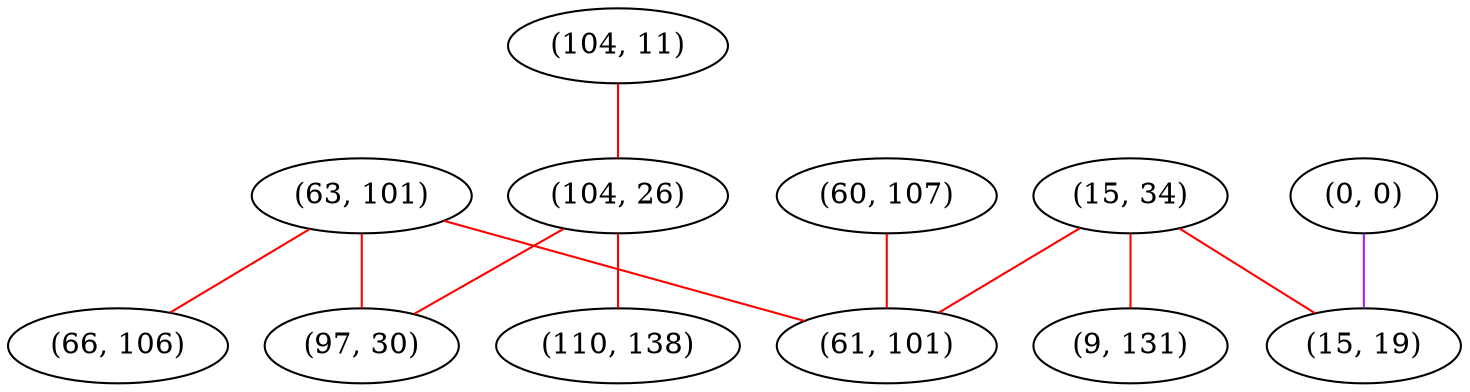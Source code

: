 graph "" {
"(63, 101)";
"(15, 34)";
"(60, 107)";
"(104, 11)";
"(9, 131)";
"(0, 0)";
"(66, 106)";
"(104, 26)";
"(110, 138)";
"(15, 19)";
"(97, 30)";
"(61, 101)";
"(63, 101)" -- "(97, 30)"  [color=red, key=0, weight=1];
"(63, 101)" -- "(61, 101)"  [color=red, key=0, weight=1];
"(63, 101)" -- "(66, 106)"  [color=red, key=0, weight=1];
"(15, 34)" -- "(15, 19)"  [color=red, key=0, weight=1];
"(15, 34)" -- "(9, 131)"  [color=red, key=0, weight=1];
"(15, 34)" -- "(61, 101)"  [color=red, key=0, weight=1];
"(60, 107)" -- "(61, 101)"  [color=red, key=0, weight=1];
"(104, 11)" -- "(104, 26)"  [color=red, key=0, weight=1];
"(0, 0)" -- "(15, 19)"  [color=purple, key=0, weight=4];
"(104, 26)" -- "(110, 138)"  [color=red, key=0, weight=1];
"(104, 26)" -- "(97, 30)"  [color=red, key=0, weight=1];
}
